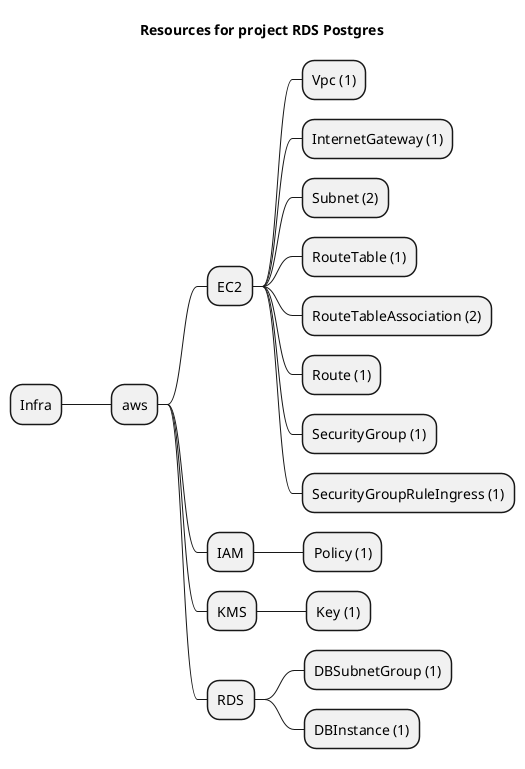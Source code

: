 @startmindmap
title Resources for project RDS Postgres
skinparam monochrome true
+ Infra
++ aws
+++ EC2
++++ Vpc (1)
++++ InternetGateway (1)
++++ Subnet (2)
++++ RouteTable (1)
++++ RouteTableAssociation (2)
++++ Route (1)
++++ SecurityGroup (1)
++++ SecurityGroupRuleIngress (1)
+++ IAM
++++ Policy (1)
+++ KMS
++++ Key (1)
+++ RDS
++++ DBSubnetGroup (1)
++++ DBInstance (1)
@endmindmap